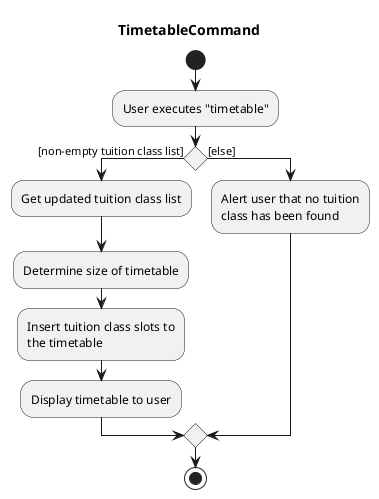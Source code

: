 @startuml

title TimetableCommand

start
:User executes "timetable";

if () then ([non-empty tuition class list])
    :Get updated tuition class list;
    :Determine size of timetable;
    :Insert tuition class slots to
    the timetable;
    :Display timetable to user;
else ([else])
    :Alert user that no tuition
    class has been found;

endif
stop
@enduml
